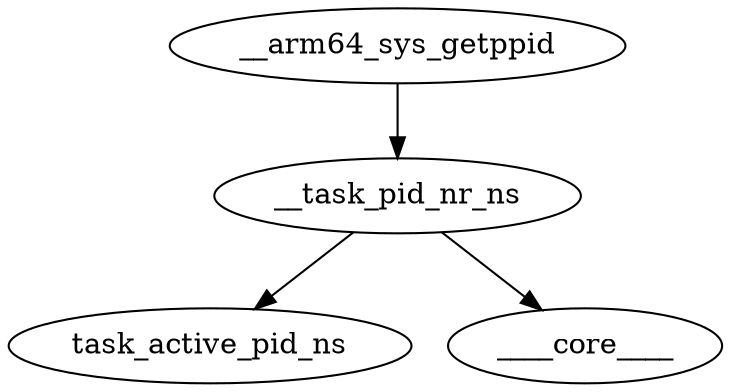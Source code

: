 digraph kerncollapsed {
    "__arm64_sys_getppid" [color="black"];
    "__task_pid_nr_ns" [color="black"];
    "task_active_pid_ns" [color="black"];
    "____core____" [color="kernel"];
    "__arm64_sys_getppid" -> "__task_pid_nr_ns" [color="black"];
    "__task_pid_nr_ns" -> "____core____" [color="black"];
    "__task_pid_nr_ns" -> "task_active_pid_ns" [color="black"];
}

